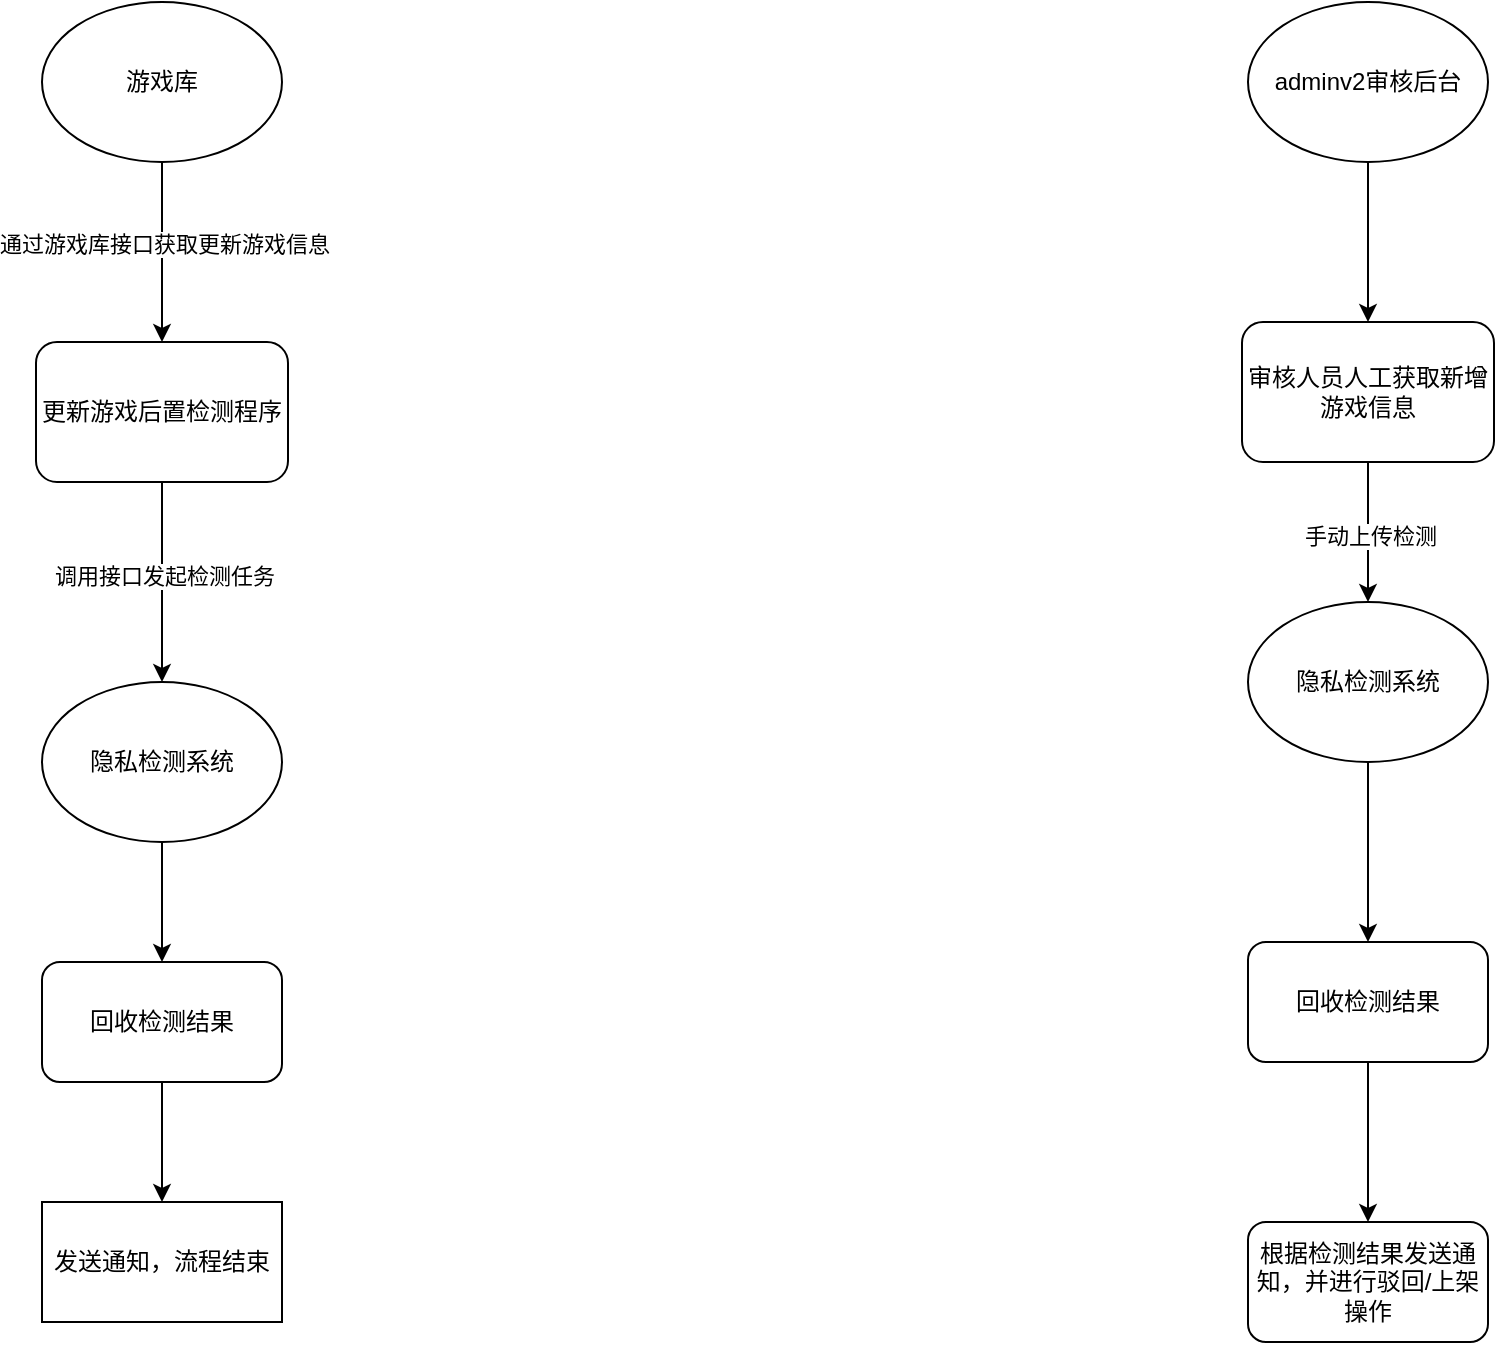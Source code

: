 <mxfile version="21.4.0" type="github">
  <diagram name="第 1 页" id="Uy9CMsqoqCJRiz6uQV8_">
    <mxGraphModel dx="2074" dy="997" grid="1" gridSize="10" guides="1" tooltips="1" connect="1" arrows="1" fold="1" page="1" pageScale="1" pageWidth="827" pageHeight="1169" math="0" shadow="0">
      <root>
        <mxCell id="0" />
        <mxCell id="1" parent="0" />
        <mxCell id="5Iyz9hUSeIHt_23B-u7B-8" value="" style="edgeStyle=orthogonalEdgeStyle;rounded=0;orthogonalLoop=1;jettySize=auto;html=1;" edge="1" parent="1" source="5Iyz9hUSeIHt_23B-u7B-1" target="5Iyz9hUSeIHt_23B-u7B-3">
          <mxGeometry relative="1" as="geometry" />
        </mxCell>
        <mxCell id="5Iyz9hUSeIHt_23B-u7B-9" value="调用接口发起检测任务" style="edgeLabel;html=1;align=center;verticalAlign=middle;resizable=0;points=[];" vertex="1" connectable="0" parent="5Iyz9hUSeIHt_23B-u7B-8">
          <mxGeometry x="-0.061" y="1" relative="1" as="geometry">
            <mxPoint as="offset" />
          </mxGeometry>
        </mxCell>
        <mxCell id="5Iyz9hUSeIHt_23B-u7B-1" value="更新游戏后置检测程序" style="rounded=1;whiteSpace=wrap;html=1;" vertex="1" parent="1">
          <mxGeometry x="354" y="320" width="126" height="70" as="geometry" />
        </mxCell>
        <mxCell id="5Iyz9hUSeIHt_23B-u7B-10" value="" style="edgeStyle=orthogonalEdgeStyle;rounded=0;orthogonalLoop=1;jettySize=auto;html=1;" edge="1" parent="1" source="5Iyz9hUSeIHt_23B-u7B-2" target="5Iyz9hUSeIHt_23B-u7B-1">
          <mxGeometry relative="1" as="geometry" />
        </mxCell>
        <mxCell id="5Iyz9hUSeIHt_23B-u7B-11" value="通过游戏库接口获取更新游戏信息" style="edgeLabel;html=1;align=center;verticalAlign=middle;resizable=0;points=[];" vertex="1" connectable="0" parent="5Iyz9hUSeIHt_23B-u7B-10">
          <mxGeometry x="-0.089" y="1" relative="1" as="geometry">
            <mxPoint as="offset" />
          </mxGeometry>
        </mxCell>
        <mxCell id="5Iyz9hUSeIHt_23B-u7B-2" value="游戏库" style="ellipse;whiteSpace=wrap;html=1;" vertex="1" parent="1">
          <mxGeometry x="357" y="150" width="120" height="80" as="geometry" />
        </mxCell>
        <mxCell id="5Iyz9hUSeIHt_23B-u7B-13" value="" style="edgeStyle=orthogonalEdgeStyle;rounded=0;orthogonalLoop=1;jettySize=auto;html=1;" edge="1" parent="1" source="5Iyz9hUSeIHt_23B-u7B-3" target="5Iyz9hUSeIHt_23B-u7B-12">
          <mxGeometry relative="1" as="geometry" />
        </mxCell>
        <mxCell id="5Iyz9hUSeIHt_23B-u7B-3" value="隐私检测系统" style="ellipse;whiteSpace=wrap;html=1;" vertex="1" parent="1">
          <mxGeometry x="357" y="490" width="120" height="80" as="geometry" />
        </mxCell>
        <mxCell id="5Iyz9hUSeIHt_23B-u7B-18" value="" style="edgeStyle=orthogonalEdgeStyle;rounded=0;orthogonalLoop=1;jettySize=auto;html=1;" edge="1" parent="1" source="5Iyz9hUSeIHt_23B-u7B-12" target="5Iyz9hUSeIHt_23B-u7B-17">
          <mxGeometry relative="1" as="geometry" />
        </mxCell>
        <mxCell id="5Iyz9hUSeIHt_23B-u7B-12" value="回收检测结果" style="rounded=1;whiteSpace=wrap;html=1;" vertex="1" parent="1">
          <mxGeometry x="357" y="630" width="120" height="60" as="geometry" />
        </mxCell>
        <mxCell id="5Iyz9hUSeIHt_23B-u7B-17" value="发送通知，流程结束" style="rounded=0;whiteSpace=wrap;html=1;" vertex="1" parent="1">
          <mxGeometry x="357" y="750" width="120" height="60" as="geometry" />
        </mxCell>
        <mxCell id="5Iyz9hUSeIHt_23B-u7B-22" value="" style="edgeStyle=orthogonalEdgeStyle;rounded=0;orthogonalLoop=1;jettySize=auto;html=1;" edge="1" parent="1" source="5Iyz9hUSeIHt_23B-u7B-19" target="5Iyz9hUSeIHt_23B-u7B-21">
          <mxGeometry relative="1" as="geometry" />
        </mxCell>
        <mxCell id="5Iyz9hUSeIHt_23B-u7B-19" value="adminv2审核后台" style="ellipse;whiteSpace=wrap;html=1;" vertex="1" parent="1">
          <mxGeometry x="960" y="150" width="120" height="80" as="geometry" />
        </mxCell>
        <mxCell id="5Iyz9hUSeIHt_23B-u7B-29" value="" style="edgeStyle=orthogonalEdgeStyle;rounded=0;orthogonalLoop=1;jettySize=auto;html=1;" edge="1" parent="1" source="5Iyz9hUSeIHt_23B-u7B-21" target="5Iyz9hUSeIHt_23B-u7B-28">
          <mxGeometry relative="1" as="geometry" />
        </mxCell>
        <mxCell id="5Iyz9hUSeIHt_23B-u7B-30" value="手动上传检测" style="edgeLabel;html=1;align=center;verticalAlign=middle;resizable=0;points=[];" vertex="1" connectable="0" parent="5Iyz9hUSeIHt_23B-u7B-29">
          <mxGeometry x="0.057" y="1" relative="1" as="geometry">
            <mxPoint as="offset" />
          </mxGeometry>
        </mxCell>
        <mxCell id="5Iyz9hUSeIHt_23B-u7B-21" value="审核人员人工获取新增游戏信息" style="rounded=1;whiteSpace=wrap;html=1;" vertex="1" parent="1">
          <mxGeometry x="957" y="310" width="126" height="70" as="geometry" />
        </mxCell>
        <mxCell id="5Iyz9hUSeIHt_23B-u7B-32" value="" style="edgeStyle=orthogonalEdgeStyle;rounded=0;orthogonalLoop=1;jettySize=auto;html=1;" edge="1" parent="1" source="5Iyz9hUSeIHt_23B-u7B-28" target="5Iyz9hUSeIHt_23B-u7B-31">
          <mxGeometry relative="1" as="geometry" />
        </mxCell>
        <mxCell id="5Iyz9hUSeIHt_23B-u7B-28" value="隐私检测系统" style="ellipse;whiteSpace=wrap;html=1;" vertex="1" parent="1">
          <mxGeometry x="960" y="450" width="120" height="80" as="geometry" />
        </mxCell>
        <mxCell id="5Iyz9hUSeIHt_23B-u7B-34" value="" style="edgeStyle=orthogonalEdgeStyle;rounded=0;orthogonalLoop=1;jettySize=auto;html=1;" edge="1" parent="1" source="5Iyz9hUSeIHt_23B-u7B-31" target="5Iyz9hUSeIHt_23B-u7B-33">
          <mxGeometry relative="1" as="geometry" />
        </mxCell>
        <mxCell id="5Iyz9hUSeIHt_23B-u7B-31" value="回收检测结果" style="rounded=1;whiteSpace=wrap;html=1;" vertex="1" parent="1">
          <mxGeometry x="960" y="620" width="120" height="60" as="geometry" />
        </mxCell>
        <mxCell id="5Iyz9hUSeIHt_23B-u7B-33" value="根据检测结果发送通知，并进行驳回/上架操作" style="rounded=1;whiteSpace=wrap;html=1;" vertex="1" parent="1">
          <mxGeometry x="960" y="760" width="120" height="60" as="geometry" />
        </mxCell>
      </root>
    </mxGraphModel>
  </diagram>
</mxfile>
